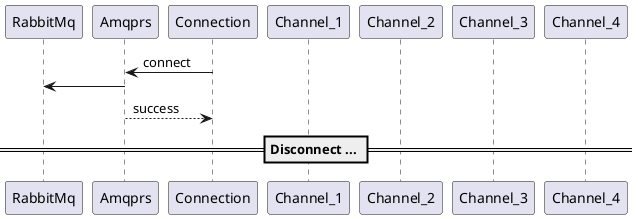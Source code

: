 @startuml
participant RabbitMq
participant Amqprs
participant Connection
participant Channel_1
participant Channel_2
participant Channel_3
participant Channel_4

Amqprs <- Connection: connect
Amqprs -> RabbitMq
Amqprs --> Connection: success
== Disconnect ... ==

@enduml